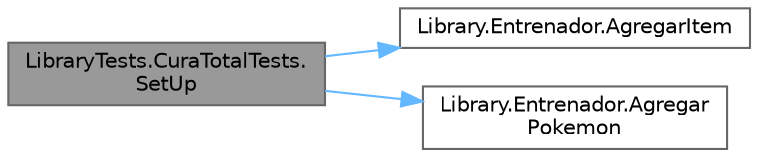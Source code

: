 digraph "LibraryTests.CuraTotalTests.SetUp"
{
 // INTERACTIVE_SVG=YES
 // LATEX_PDF_SIZE
  bgcolor="transparent";
  edge [fontname=Helvetica,fontsize=10,labelfontname=Helvetica,labelfontsize=10];
  node [fontname=Helvetica,fontsize=10,shape=box,height=0.2,width=0.4];
  rankdir="LR";
  Node1 [id="Node000001",label="LibraryTests.CuraTotalTests.\lSetUp",height=0.2,width=0.4,color="gray40", fillcolor="grey60", style="filled", fontcolor="black",tooltip="En este SetUp instanciamos objetos que necesitaremos para testear esta clase."];
  Node1 -> Node2 [id="edge1_Node000001_Node000002",color="steelblue1",style="solid",tooltip=" "];
  Node2 [id="Node000002",label="Library.Entrenador.AgregarItem",height=0.2,width=0.4,color="grey40", fillcolor="white", style="filled",URL="$classLibrary_1_1Entrenador.html#ac8cb916ce72653e7be730ad61f85a46d",tooltip="Agrega un item al catálogo del entrenador."];
  Node1 -> Node3 [id="edge2_Node000001_Node000003",color="steelblue1",style="solid",tooltip=" "];
  Node3 [id="Node000003",label="Library.Entrenador.Agregar\lPokemon",height=0.2,width=0.4,color="grey40", fillcolor="white", style="filled",URL="$classLibrary_1_1Entrenador.html#a1c36ee3384dbf4e27738cac2b4714c8f",tooltip="Agrega un Pokémon al catálogo del entrenador."];
}
